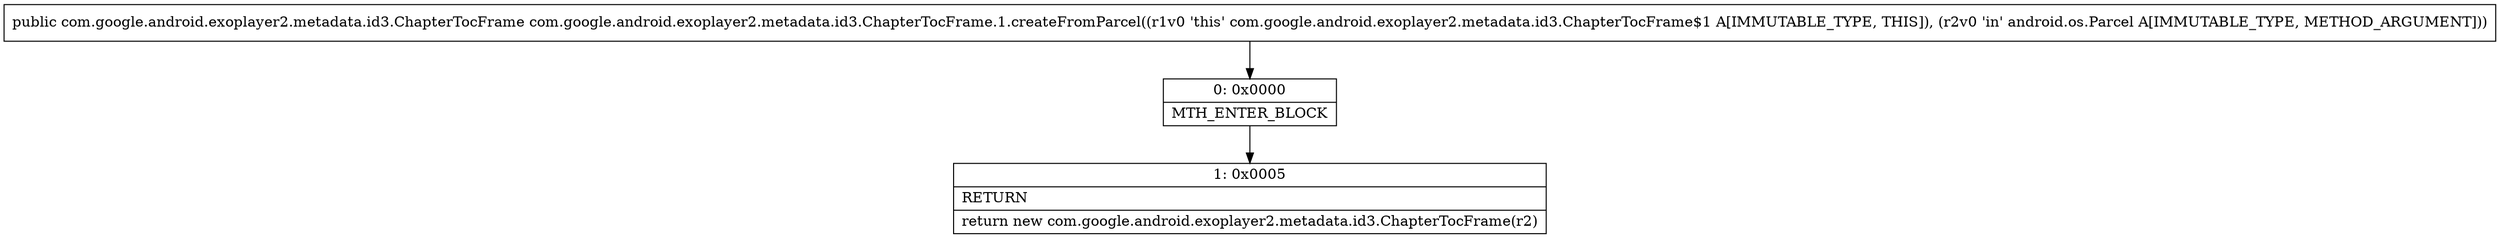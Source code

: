 digraph "CFG forcom.google.android.exoplayer2.metadata.id3.ChapterTocFrame.1.createFromParcel(Landroid\/os\/Parcel;)Lcom\/google\/android\/exoplayer2\/metadata\/id3\/ChapterTocFrame;" {
Node_0 [shape=record,label="{0\:\ 0x0000|MTH_ENTER_BLOCK\l}"];
Node_1 [shape=record,label="{1\:\ 0x0005|RETURN\l|return new com.google.android.exoplayer2.metadata.id3.ChapterTocFrame(r2)\l}"];
MethodNode[shape=record,label="{public com.google.android.exoplayer2.metadata.id3.ChapterTocFrame com.google.android.exoplayer2.metadata.id3.ChapterTocFrame.1.createFromParcel((r1v0 'this' com.google.android.exoplayer2.metadata.id3.ChapterTocFrame$1 A[IMMUTABLE_TYPE, THIS]), (r2v0 'in' android.os.Parcel A[IMMUTABLE_TYPE, METHOD_ARGUMENT])) }"];
MethodNode -> Node_0;
Node_0 -> Node_1;
}

